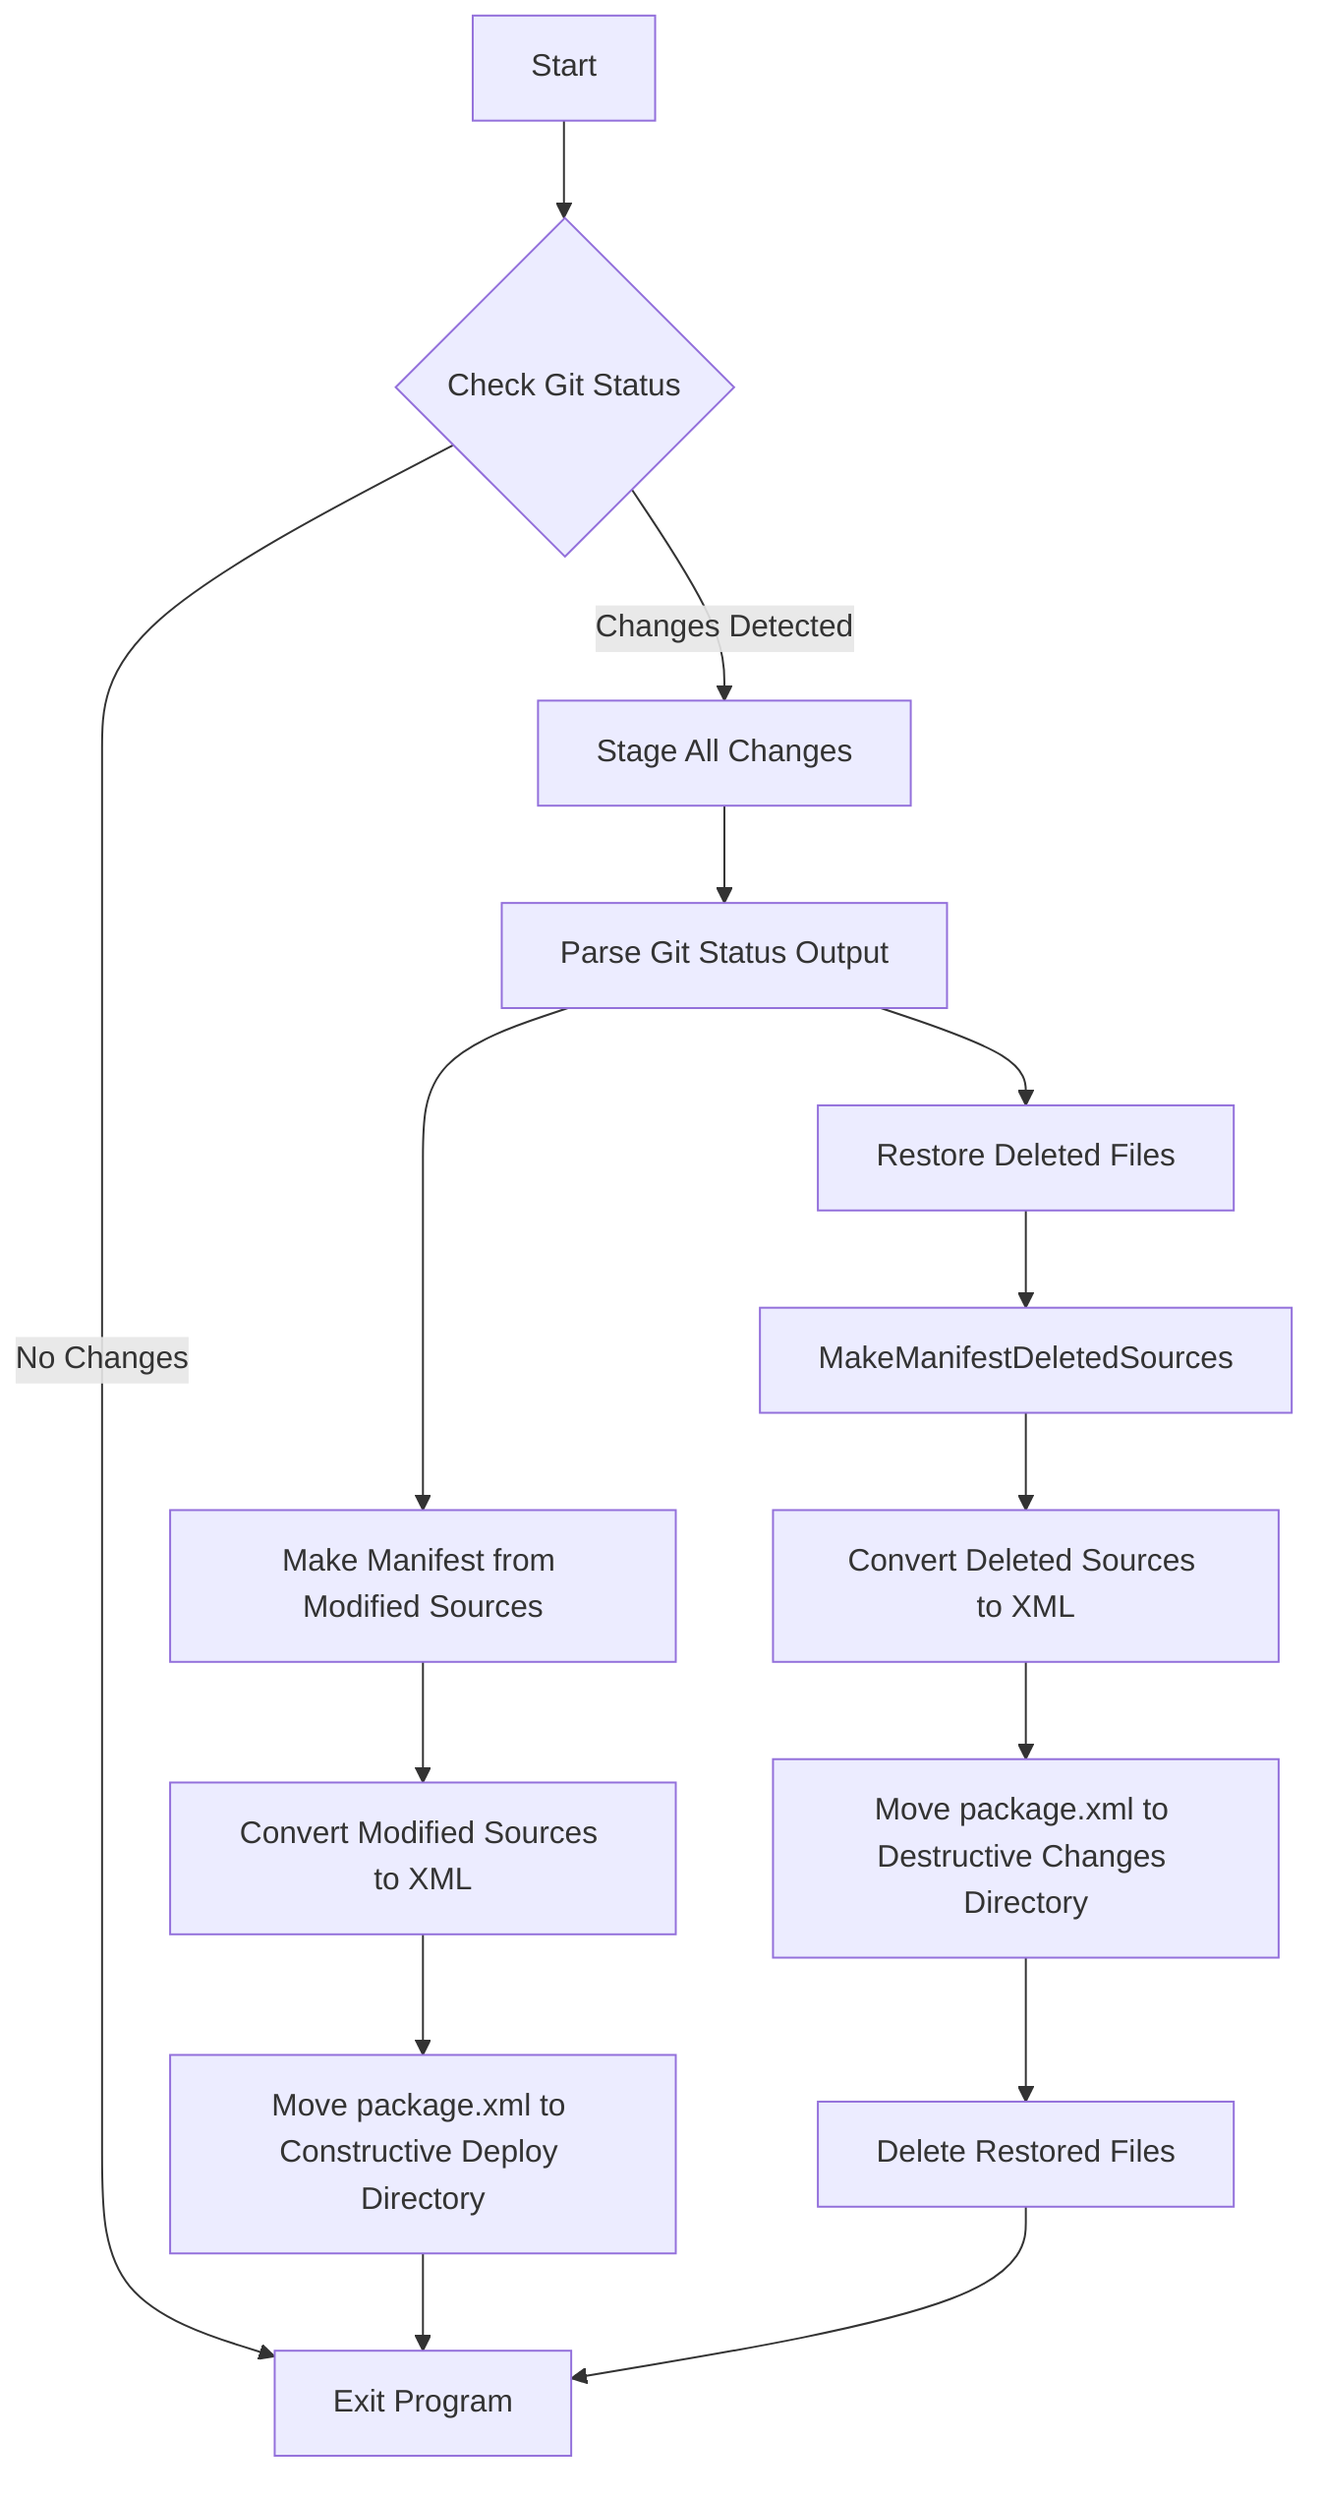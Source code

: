 graph TD
    Start[Start] --> GitStatus{Check Git Status}
    GitStatus -->|No Changes| Exit0[Exit Program]
    GitStatus -->|Changes Detected| StageAllChanges[Stage All Changes]
    StageAllChanges --> ParseGitStatusOutput[Parse Git Status Output]
    ParseGitStatusOutput --> MakeManifestModifiedSources[Make Manifest from Modified Sources]
    ParseGitStatusOutput --> RestoreDeletedFiles

    MakeManifestModifiedSources --> ConvertModifiedSourcesXML[Convert Modified Sources to XML]
    ConvertModifiedSourcesXML --> MoveConstructiveDeploy[Move package.xml to Constructive Deploy Directory]
    MoveConstructiveDeploy --> Exit0

    RestoreDeletedFiles[Restore Deleted Files] --> MakeManifestDeletedSources
    MakeManifestDeletedSources --> ConvertDeletedSourcesXML[Convert Deleted Sources to XML]
    ConvertDeletedSourcesXML --> MoveDestructiveChanges[Move package.xml to Destructive Changes Directory]
    MoveDestructiveChanges --> DeleteRestoredFiles[Delete Restored Files]
    DeleteRestoredFiles --> Exit0